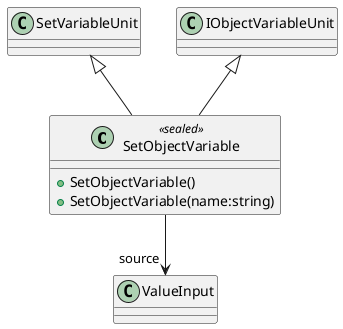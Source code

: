 @startuml
class SetObjectVariable <<sealed>> {
    + SetObjectVariable()
    + SetObjectVariable(name:string)
}
SetVariableUnit <|-- SetObjectVariable
IObjectVariableUnit <|-- SetObjectVariable
SetObjectVariable --> "source" ValueInput
@enduml
